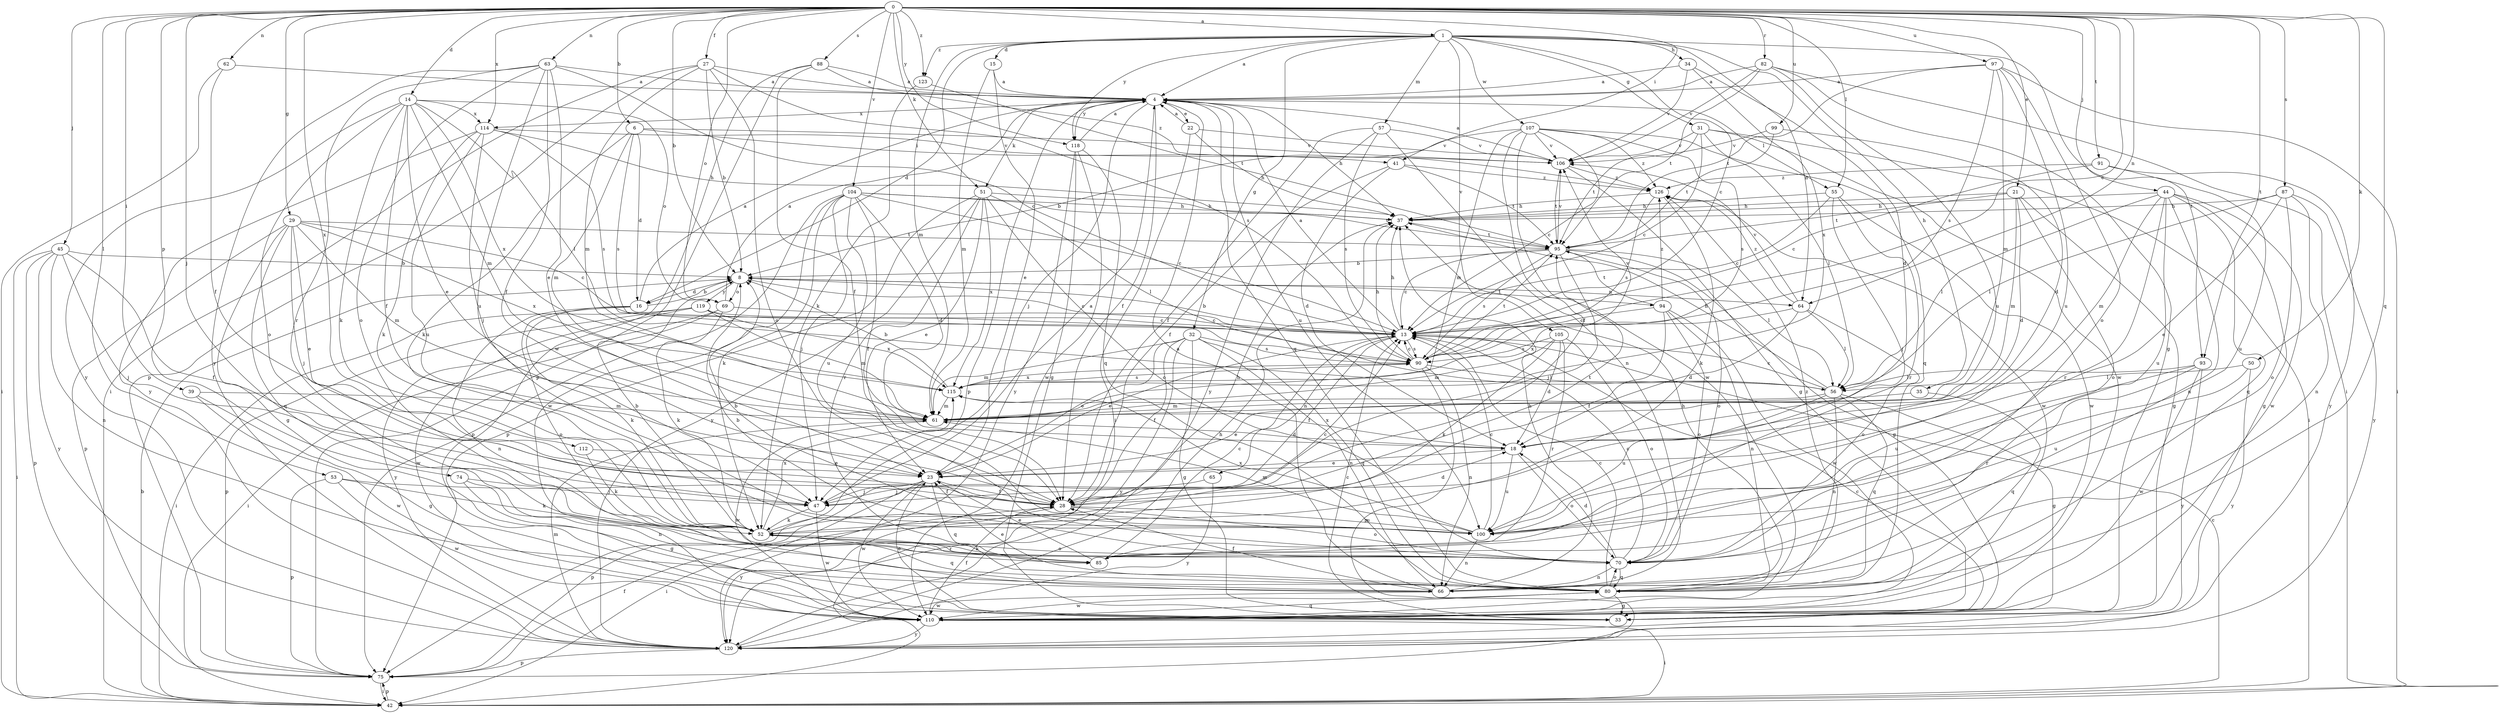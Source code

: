 strict digraph  {
0;
1;
4;
6;
8;
13;
14;
15;
16;
18;
21;
22;
23;
27;
28;
29;
31;
32;
33;
34;
35;
37;
39;
41;
42;
44;
45;
47;
50;
51;
52;
53;
55;
56;
57;
61;
62;
63;
64;
65;
66;
69;
70;
74;
75;
80;
82;
85;
87;
88;
90;
91;
93;
94;
95;
97;
99;
100;
104;
105;
106;
107;
110;
112;
114;
115;
118;
119;
120;
123;
126;
0 -> 1  [label=a];
0 -> 6  [label=b];
0 -> 8  [label=b];
0 -> 13  [label=c];
0 -> 14  [label=d];
0 -> 21  [label=e];
0 -> 27  [label=f];
0 -> 29  [label=g];
0 -> 39  [label=i];
0 -> 41  [label=i];
0 -> 44  [label=j];
0 -> 45  [label=j];
0 -> 47  [label=j];
0 -> 50  [label=k];
0 -> 51  [label=k];
0 -> 53  [label=l];
0 -> 55  [label=l];
0 -> 62  [label=n];
0 -> 63  [label=n];
0 -> 64  [label=n];
0 -> 69  [label=o];
0 -> 74  [label=p];
0 -> 80  [label=q];
0 -> 82  [label=r];
0 -> 87  [label=s];
0 -> 88  [label=s];
0 -> 91  [label=t];
0 -> 93  [label=t];
0 -> 97  [label=u];
0 -> 99  [label=u];
0 -> 104  [label=v];
0 -> 112  [label=x];
0 -> 114  [label=x];
0 -> 118  [label=y];
0 -> 123  [label=z];
1 -> 4  [label=a];
1 -> 13  [label=c];
1 -> 15  [label=d];
1 -> 16  [label=d];
1 -> 31  [label=g];
1 -> 32  [label=g];
1 -> 34  [label=h];
1 -> 35  [label=h];
1 -> 57  [label=m];
1 -> 61  [label=m];
1 -> 64  [label=n];
1 -> 93  [label=t];
1 -> 105  [label=v];
1 -> 107  [label=w];
1 -> 118  [label=y];
1 -> 123  [label=z];
4 -> 22  [label=e];
4 -> 28  [label=f];
4 -> 37  [label=h];
4 -> 47  [label=j];
4 -> 51  [label=k];
4 -> 55  [label=l];
4 -> 75  [label=p];
4 -> 80  [label=q];
4 -> 100  [label=u];
4 -> 114  [label=x];
4 -> 118  [label=y];
6 -> 16  [label=d];
6 -> 41  [label=i];
6 -> 52  [label=k];
6 -> 61  [label=m];
6 -> 90  [label=s];
6 -> 106  [label=v];
8 -> 13  [label=c];
8 -> 16  [label=d];
8 -> 64  [label=n];
8 -> 69  [label=o];
8 -> 94  [label=t];
8 -> 119  [label=y];
13 -> 4  [label=a];
13 -> 8  [label=b];
13 -> 23  [label=e];
13 -> 28  [label=f];
13 -> 37  [label=h];
13 -> 65  [label=n];
13 -> 90  [label=s];
14 -> 23  [label=e];
14 -> 28  [label=f];
14 -> 52  [label=k];
14 -> 56  [label=l];
14 -> 61  [label=m];
14 -> 69  [label=o];
14 -> 70  [label=o];
14 -> 114  [label=x];
14 -> 115  [label=x];
14 -> 120  [label=y];
15 -> 4  [label=a];
15 -> 23  [label=e];
15 -> 61  [label=m];
16 -> 4  [label=a];
16 -> 8  [label=b];
16 -> 52  [label=k];
16 -> 66  [label=n];
16 -> 70  [label=o];
18 -> 23  [label=e];
18 -> 70  [label=o];
18 -> 100  [label=u];
18 -> 115  [label=x];
21 -> 18  [label=d];
21 -> 33  [label=g];
21 -> 37  [label=h];
21 -> 61  [label=m];
21 -> 70  [label=o];
21 -> 95  [label=t];
22 -> 4  [label=a];
22 -> 37  [label=h];
22 -> 42  [label=i];
22 -> 106  [label=v];
23 -> 28  [label=f];
23 -> 42  [label=i];
23 -> 47  [label=j];
23 -> 75  [label=p];
23 -> 80  [label=q];
23 -> 110  [label=w];
27 -> 4  [label=a];
27 -> 8  [label=b];
27 -> 42  [label=i];
27 -> 61  [label=m];
27 -> 70  [label=o];
27 -> 75  [label=p];
27 -> 90  [label=s];
28 -> 18  [label=d];
28 -> 70  [label=o];
28 -> 95  [label=t];
28 -> 100  [label=u];
28 -> 120  [label=y];
29 -> 13  [label=c];
29 -> 23  [label=e];
29 -> 33  [label=g];
29 -> 47  [label=j];
29 -> 61  [label=m];
29 -> 75  [label=p];
29 -> 80  [label=q];
29 -> 95  [label=t];
29 -> 115  [label=x];
31 -> 13  [label=c];
31 -> 42  [label=i];
31 -> 56  [label=l];
31 -> 95  [label=t];
31 -> 106  [label=v];
31 -> 110  [label=w];
32 -> 23  [label=e];
32 -> 28  [label=f];
32 -> 33  [label=g];
32 -> 61  [label=m];
32 -> 66  [label=n];
32 -> 80  [label=q];
32 -> 90  [label=s];
32 -> 120  [label=y];
33 -> 13  [label=c];
33 -> 23  [label=e];
34 -> 4  [label=a];
34 -> 18  [label=d];
34 -> 106  [label=v];
34 -> 115  [label=x];
35 -> 61  [label=m];
35 -> 80  [label=q];
37 -> 95  [label=t];
39 -> 33  [label=g];
39 -> 61  [label=m];
39 -> 110  [label=w];
41 -> 18  [label=d];
41 -> 28  [label=f];
41 -> 95  [label=t];
41 -> 126  [label=z];
42 -> 8  [label=b];
42 -> 13  [label=c];
42 -> 75  [label=p];
44 -> 33  [label=g];
44 -> 37  [label=h];
44 -> 56  [label=l];
44 -> 61  [label=m];
44 -> 66  [label=n];
44 -> 80  [label=q];
44 -> 85  [label=r];
44 -> 100  [label=u];
44 -> 110  [label=w];
45 -> 8  [label=b];
45 -> 28  [label=f];
45 -> 42  [label=i];
45 -> 47  [label=j];
45 -> 66  [label=n];
45 -> 75  [label=p];
45 -> 120  [label=y];
47 -> 4  [label=a];
47 -> 52  [label=k];
47 -> 110  [label=w];
50 -> 56  [label=l];
50 -> 100  [label=u];
50 -> 120  [label=y];
51 -> 23  [label=e];
51 -> 37  [label=h];
51 -> 56  [label=l];
51 -> 70  [label=o];
51 -> 75  [label=p];
51 -> 85  [label=r];
51 -> 115  [label=x];
51 -> 120  [label=y];
52 -> 8  [label=b];
52 -> 13  [label=c];
52 -> 37  [label=h];
52 -> 70  [label=o];
52 -> 80  [label=q];
52 -> 85  [label=r];
52 -> 115  [label=x];
53 -> 28  [label=f];
53 -> 52  [label=k];
53 -> 75  [label=p];
53 -> 110  [label=w];
55 -> 13  [label=c];
55 -> 37  [label=h];
55 -> 47  [label=j];
55 -> 85  [label=r];
55 -> 110  [label=w];
56 -> 13  [label=c];
56 -> 23  [label=e];
56 -> 33  [label=g];
56 -> 37  [label=h];
56 -> 66  [label=n];
56 -> 80  [label=q];
56 -> 100  [label=u];
57 -> 28  [label=f];
57 -> 66  [label=n];
57 -> 90  [label=s];
57 -> 106  [label=v];
57 -> 120  [label=y];
61 -> 18  [label=d];
61 -> 110  [label=w];
62 -> 4  [label=a];
62 -> 28  [label=f];
62 -> 42  [label=i];
63 -> 4  [label=a];
63 -> 13  [label=c];
63 -> 23  [label=e];
63 -> 28  [label=f];
63 -> 70  [label=o];
63 -> 85  [label=r];
63 -> 100  [label=u];
63 -> 120  [label=y];
64 -> 18  [label=d];
64 -> 56  [label=l];
64 -> 70  [label=o];
64 -> 106  [label=v];
64 -> 115  [label=x];
64 -> 126  [label=z];
65 -> 47  [label=j];
65 -> 120  [label=y];
66 -> 4  [label=a];
66 -> 28  [label=f];
66 -> 37  [label=h];
66 -> 110  [label=w];
69 -> 4  [label=a];
69 -> 13  [label=c];
69 -> 42  [label=i];
69 -> 52  [label=k];
69 -> 120  [label=y];
70 -> 8  [label=b];
70 -> 13  [label=c];
70 -> 18  [label=d];
70 -> 66  [label=n];
70 -> 80  [label=q];
74 -> 33  [label=g];
74 -> 47  [label=j];
74 -> 66  [label=n];
75 -> 28  [label=f];
75 -> 42  [label=i];
80 -> 13  [label=c];
80 -> 23  [label=e];
80 -> 33  [label=g];
80 -> 37  [label=h];
80 -> 70  [label=o];
80 -> 110  [label=w];
80 -> 126  [label=z];
82 -> 4  [label=a];
82 -> 33  [label=g];
82 -> 42  [label=i];
82 -> 95  [label=t];
82 -> 100  [label=u];
82 -> 106  [label=v];
85 -> 13  [label=c];
85 -> 23  [label=e];
85 -> 52  [label=k];
87 -> 23  [label=e];
87 -> 37  [label=h];
87 -> 56  [label=l];
87 -> 66  [label=n];
87 -> 70  [label=o];
87 -> 120  [label=y];
88 -> 4  [label=a];
88 -> 28  [label=f];
88 -> 75  [label=p];
88 -> 110  [label=w];
88 -> 126  [label=z];
90 -> 13  [label=c];
90 -> 37  [label=h];
90 -> 56  [label=l];
90 -> 66  [label=n];
90 -> 75  [label=p];
90 -> 95  [label=t];
90 -> 106  [label=v];
90 -> 115  [label=x];
91 -> 13  [label=c];
91 -> 100  [label=u];
91 -> 120  [label=y];
91 -> 126  [label=z];
93 -> 56  [label=l];
93 -> 85  [label=r];
93 -> 100  [label=u];
93 -> 110  [label=w];
93 -> 120  [label=y];
94 -> 13  [label=c];
94 -> 28  [label=f];
94 -> 66  [label=n];
94 -> 70  [label=o];
94 -> 95  [label=t];
94 -> 110  [label=w];
94 -> 126  [label=z];
95 -> 8  [label=b];
95 -> 13  [label=c];
95 -> 33  [label=g];
95 -> 47  [label=j];
95 -> 56  [label=l];
95 -> 70  [label=o];
95 -> 90  [label=s];
95 -> 106  [label=v];
97 -> 4  [label=a];
97 -> 42  [label=i];
97 -> 61  [label=m];
97 -> 70  [label=o];
97 -> 90  [label=s];
97 -> 95  [label=t];
97 -> 100  [label=u];
99 -> 18  [label=d];
99 -> 95  [label=t];
99 -> 106  [label=v];
100 -> 8  [label=b];
100 -> 13  [label=c];
100 -> 61  [label=m];
100 -> 66  [label=n];
100 -> 115  [label=x];
104 -> 13  [label=c];
104 -> 18  [label=d];
104 -> 28  [label=f];
104 -> 37  [label=h];
104 -> 47  [label=j];
104 -> 52  [label=k];
104 -> 75  [label=p];
104 -> 95  [label=t];
104 -> 100  [label=u];
104 -> 110  [label=w];
105 -> 18  [label=d];
105 -> 52  [label=k];
105 -> 61  [label=m];
105 -> 70  [label=o];
105 -> 85  [label=r];
105 -> 90  [label=s];
106 -> 4  [label=a];
106 -> 33  [label=g];
106 -> 95  [label=t];
106 -> 126  [label=z];
107 -> 8  [label=b];
107 -> 13  [label=c];
107 -> 28  [label=f];
107 -> 61  [label=m];
107 -> 80  [label=q];
107 -> 90  [label=s];
107 -> 106  [label=v];
107 -> 110  [label=w];
107 -> 126  [label=z];
110 -> 28  [label=f];
110 -> 42  [label=i];
110 -> 80  [label=q];
110 -> 120  [label=y];
112 -> 23  [label=e];
112 -> 52  [label=k];
114 -> 37  [label=h];
114 -> 47  [label=j];
114 -> 52  [label=k];
114 -> 90  [label=s];
114 -> 100  [label=u];
114 -> 106  [label=v];
114 -> 120  [label=y];
115 -> 8  [label=b];
115 -> 61  [label=m];
115 -> 90  [label=s];
118 -> 4  [label=a];
118 -> 33  [label=g];
118 -> 80  [label=q];
118 -> 110  [label=w];
118 -> 120  [label=y];
119 -> 13  [label=c];
119 -> 42  [label=i];
119 -> 61  [label=m];
119 -> 75  [label=p];
119 -> 110  [label=w];
119 -> 115  [label=x];
120 -> 13  [label=c];
120 -> 37  [label=h];
120 -> 61  [label=m];
120 -> 75  [label=p];
123 -> 52  [label=k];
123 -> 95  [label=t];
126 -> 37  [label=h];
126 -> 52  [label=k];
126 -> 90  [label=s];
126 -> 110  [label=w];
}
